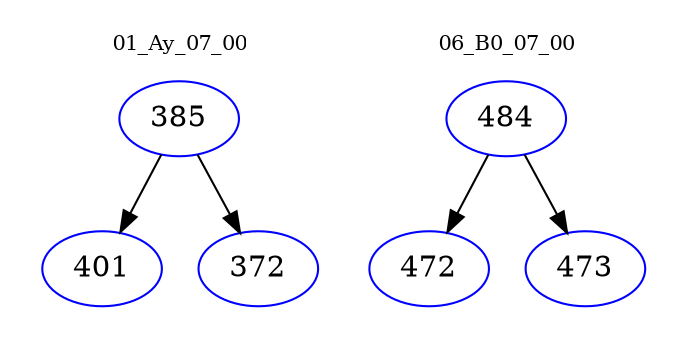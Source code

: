 digraph{
subgraph cluster_0 {
color = white
label = "01_Ay_07_00";
fontsize=10;
T0_385 [label="385", color="blue"]
T0_385 -> T0_401 [color="black"]
T0_401 [label="401", color="blue"]
T0_385 -> T0_372 [color="black"]
T0_372 [label="372", color="blue"]
}
subgraph cluster_1 {
color = white
label = "06_B0_07_00";
fontsize=10;
T1_484 [label="484", color="blue"]
T1_484 -> T1_472 [color="black"]
T1_472 [label="472", color="blue"]
T1_484 -> T1_473 [color="black"]
T1_473 [label="473", color="blue"]
}
}
